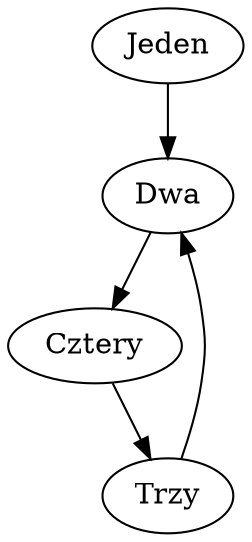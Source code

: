 strict digraph "" {
	Jeden	 [data=Hello,
		value=10];
	Dwa	 [data=World,
		value=20];
	Jeden -> Dwa	 [value=15];
	Cztery	 [data=World,
		value=20];
	Dwa -> Cztery	 [value=15];
	Trzy	 [data=World,
		value=20];
	Trzy -> Dwa	 [value=1];
	Cztery -> Trzy	 [value=1];
}

